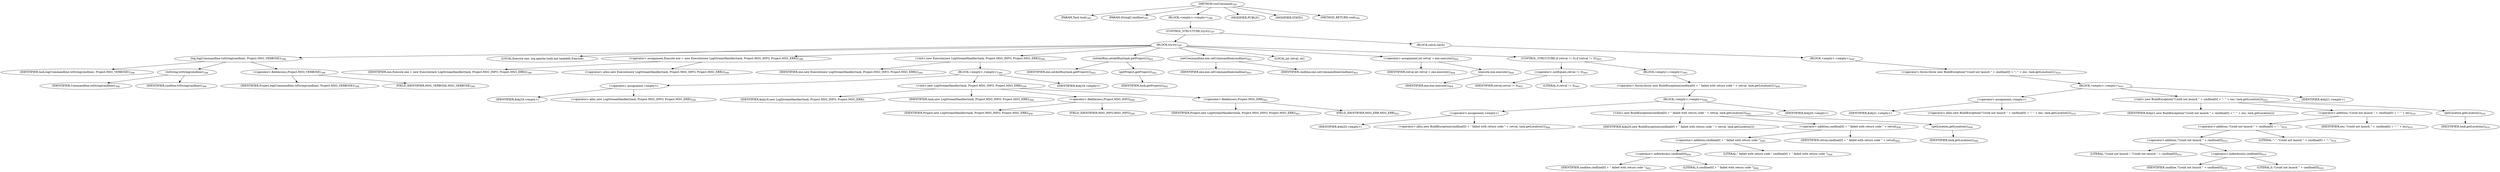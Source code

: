 digraph "runCommand" {  
"940" [label = <(METHOD,runCommand)<SUB>395</SUB>> ]
"941" [label = <(PARAM,Task task)<SUB>395</SUB>> ]
"942" [label = <(PARAM,String[] cmdline)<SUB>395</SUB>> ]
"943" [label = <(BLOCK,&lt;empty&gt;,&lt;empty&gt;)<SUB>396</SUB>> ]
"944" [label = <(CONTROL_STRUCTURE,try,try)<SUB>397</SUB>> ]
"945" [label = <(BLOCK,try,try)<SUB>397</SUB>> ]
"946" [label = <(log,log(Commandline.toString(cmdline), Project.MSG_VERBOSE))<SUB>398</SUB>> ]
"947" [label = <(IDENTIFIER,task,log(Commandline.toString(cmdline), Project.MSG_VERBOSE))<SUB>398</SUB>> ]
"948" [label = <(toString,toString(cmdline))<SUB>398</SUB>> ]
"949" [label = <(IDENTIFIER,Commandline,toString(cmdline))<SUB>398</SUB>> ]
"950" [label = <(IDENTIFIER,cmdline,toString(cmdline))<SUB>398</SUB>> ]
"951" [label = <(&lt;operator&gt;.fieldAccess,Project.MSG_VERBOSE)<SUB>398</SUB>> ]
"952" [label = <(IDENTIFIER,Project,log(Commandline.toString(cmdline), Project.MSG_VERBOSE))<SUB>398</SUB>> ]
"953" [label = <(FIELD_IDENTIFIER,MSG_VERBOSE,MSG_VERBOSE)<SUB>398</SUB>> ]
"33" [label = <(LOCAL,Execute exe: org.apache.tools.ant.taskdefs.Execute)> ]
"954" [label = <(&lt;operator&gt;.assignment,Execute exe = new Execute(new LogStreamHandler(task, Project.MSG_INFO, Project.MSG_ERR)))<SUB>399</SUB>> ]
"955" [label = <(IDENTIFIER,exe,Execute exe = new Execute(new LogStreamHandler(task, Project.MSG_INFO, Project.MSG_ERR)))<SUB>399</SUB>> ]
"956" [label = <(&lt;operator&gt;.alloc,new Execute(new LogStreamHandler(task, Project.MSG_INFO, Project.MSG_ERR)))<SUB>399</SUB>> ]
"957" [label = <(&lt;init&gt;,new Execute(new LogStreamHandler(task, Project.MSG_INFO, Project.MSG_ERR)))<SUB>399</SUB>> ]
"32" [label = <(IDENTIFIER,exe,new Execute(new LogStreamHandler(task, Project.MSG_INFO, Project.MSG_ERR)))<SUB>399</SUB>> ]
"958" [label = <(BLOCK,&lt;empty&gt;,&lt;empty&gt;)<SUB>399</SUB>> ]
"959" [label = <(&lt;operator&gt;.assignment,&lt;empty&gt;)> ]
"960" [label = <(IDENTIFIER,$obj18,&lt;empty&gt;)> ]
"961" [label = <(&lt;operator&gt;.alloc,new LogStreamHandler(task, Project.MSG_INFO, Project.MSG_ERR))<SUB>399</SUB>> ]
"962" [label = <(&lt;init&gt;,new LogStreamHandler(task, Project.MSG_INFO, Project.MSG_ERR))<SUB>399</SUB>> ]
"963" [label = <(IDENTIFIER,$obj18,new LogStreamHandler(task, Project.MSG_INFO, Project.MSG_ERR))> ]
"964" [label = <(IDENTIFIER,task,new LogStreamHandler(task, Project.MSG_INFO, Project.MSG_ERR))<SUB>399</SUB>> ]
"965" [label = <(&lt;operator&gt;.fieldAccess,Project.MSG_INFO)<SUB>400</SUB>> ]
"966" [label = <(IDENTIFIER,Project,new LogStreamHandler(task, Project.MSG_INFO, Project.MSG_ERR))<SUB>400</SUB>> ]
"967" [label = <(FIELD_IDENTIFIER,MSG_INFO,MSG_INFO)<SUB>400</SUB>> ]
"968" [label = <(&lt;operator&gt;.fieldAccess,Project.MSG_ERR)<SUB>401</SUB>> ]
"969" [label = <(IDENTIFIER,Project,new LogStreamHandler(task, Project.MSG_INFO, Project.MSG_ERR))<SUB>401</SUB>> ]
"970" [label = <(FIELD_IDENTIFIER,MSG_ERR,MSG_ERR)<SUB>401</SUB>> ]
"971" [label = <(IDENTIFIER,$obj18,&lt;empty&gt;)> ]
"972" [label = <(setAntRun,setAntRun(task.getProject()))<SUB>402</SUB>> ]
"973" [label = <(IDENTIFIER,exe,setAntRun(task.getProject()))<SUB>402</SUB>> ]
"974" [label = <(getProject,getProject())<SUB>402</SUB>> ]
"975" [label = <(IDENTIFIER,task,getProject())<SUB>402</SUB>> ]
"976" [label = <(setCommandline,exe.setCommandline(cmdline))<SUB>403</SUB>> ]
"977" [label = <(IDENTIFIER,exe,exe.setCommandline(cmdline))<SUB>403</SUB>> ]
"978" [label = <(IDENTIFIER,cmdline,exe.setCommandline(cmdline))<SUB>403</SUB>> ]
"979" [label = <(LOCAL,int retval: int)> ]
"980" [label = <(&lt;operator&gt;.assignment,int retval = exe.execute())<SUB>404</SUB>> ]
"981" [label = <(IDENTIFIER,retval,int retval = exe.execute())<SUB>404</SUB>> ]
"982" [label = <(execute,exe.execute())<SUB>404</SUB>> ]
"983" [label = <(IDENTIFIER,exe,exe.execute())<SUB>404</SUB>> ]
"984" [label = <(CONTROL_STRUCTURE,if (retval != 0),if (retval != 0))<SUB>405</SUB>> ]
"985" [label = <(&lt;operator&gt;.notEquals,retval != 0)<SUB>405</SUB>> ]
"986" [label = <(IDENTIFIER,retval,retval != 0)<SUB>405</SUB>> ]
"987" [label = <(LITERAL,0,retval != 0)<SUB>405</SUB>> ]
"988" [label = <(BLOCK,&lt;empty&gt;,&lt;empty&gt;)<SUB>405</SUB>> ]
"989" [label = <(&lt;operator&gt;.throw,throw new BuildException(cmdline[0] + &quot; failed with return code &quot; + retval, task.getLocation());)<SUB>406</SUB>> ]
"990" [label = <(BLOCK,&lt;empty&gt;,&lt;empty&gt;)<SUB>406</SUB>> ]
"991" [label = <(&lt;operator&gt;.assignment,&lt;empty&gt;)> ]
"992" [label = <(IDENTIFIER,$obj20,&lt;empty&gt;)> ]
"993" [label = <(&lt;operator&gt;.alloc,new BuildException(cmdline[0] + &quot; failed with return code &quot; + retval, task.getLocation()))<SUB>406</SUB>> ]
"994" [label = <(&lt;init&gt;,new BuildException(cmdline[0] + &quot; failed with return code &quot; + retval, task.getLocation()))<SUB>406</SUB>> ]
"995" [label = <(IDENTIFIER,$obj20,new BuildException(cmdline[0] + &quot; failed with return code &quot; + retval, task.getLocation()))> ]
"996" [label = <(&lt;operator&gt;.addition,cmdline[0] + &quot; failed with return code &quot; + retval)<SUB>406</SUB>> ]
"997" [label = <(&lt;operator&gt;.addition,cmdline[0] + &quot; failed with return code &quot;)<SUB>406</SUB>> ]
"998" [label = <(&lt;operator&gt;.indexAccess,cmdline[0])<SUB>406</SUB>> ]
"999" [label = <(IDENTIFIER,cmdline,cmdline[0] + &quot; failed with return code &quot;)<SUB>406</SUB>> ]
"1000" [label = <(LITERAL,0,cmdline[0] + &quot; failed with return code &quot;)<SUB>406</SUB>> ]
"1001" [label = <(LITERAL,&quot; failed with return code &quot;,cmdline[0] + &quot; failed with return code &quot;)<SUB>406</SUB>> ]
"1002" [label = <(IDENTIFIER,retval,cmdline[0] + &quot; failed with return code &quot; + retval)<SUB>406</SUB>> ]
"1003" [label = <(getLocation,getLocation())<SUB>406</SUB>> ]
"1004" [label = <(IDENTIFIER,task,getLocation())<SUB>406</SUB>> ]
"1005" [label = <(IDENTIFIER,$obj20,&lt;empty&gt;)> ]
"1006" [label = <(BLOCK,catch,catch)> ]
"1007" [label = <(BLOCK,&lt;empty&gt;,&lt;empty&gt;)<SUB>409</SUB>> ]
"1008" [label = <(&lt;operator&gt;.throw,throw new BuildException(&quot;Could not launch &quot; + cmdline[0] + &quot;: &quot; + exc, task.getLocation());)<SUB>410</SUB>> ]
"1009" [label = <(BLOCK,&lt;empty&gt;,&lt;empty&gt;)<SUB>410</SUB>> ]
"1010" [label = <(&lt;operator&gt;.assignment,&lt;empty&gt;)> ]
"1011" [label = <(IDENTIFIER,$obj21,&lt;empty&gt;)> ]
"1012" [label = <(&lt;operator&gt;.alloc,new BuildException(&quot;Could not launch &quot; + cmdline[0] + &quot;: &quot; + exc, task.getLocation()))<SUB>410</SUB>> ]
"1013" [label = <(&lt;init&gt;,new BuildException(&quot;Could not launch &quot; + cmdline[0] + &quot;: &quot; + exc, task.getLocation()))<SUB>410</SUB>> ]
"1014" [label = <(IDENTIFIER,$obj21,new BuildException(&quot;Could not launch &quot; + cmdline[0] + &quot;: &quot; + exc, task.getLocation()))> ]
"1015" [label = <(&lt;operator&gt;.addition,&quot;Could not launch &quot; + cmdline[0] + &quot;: &quot; + exc)<SUB>410</SUB>> ]
"1016" [label = <(&lt;operator&gt;.addition,&quot;Could not launch &quot; + cmdline[0] + &quot;: &quot;)<SUB>410</SUB>> ]
"1017" [label = <(&lt;operator&gt;.addition,&quot;Could not launch &quot; + cmdline[0])<SUB>410</SUB>> ]
"1018" [label = <(LITERAL,&quot;Could not launch &quot;,&quot;Could not launch &quot; + cmdline[0])<SUB>410</SUB>> ]
"1019" [label = <(&lt;operator&gt;.indexAccess,cmdline[0])<SUB>410</SUB>> ]
"1020" [label = <(IDENTIFIER,cmdline,&quot;Could not launch &quot; + cmdline[0])<SUB>410</SUB>> ]
"1021" [label = <(LITERAL,0,&quot;Could not launch &quot; + cmdline[0])<SUB>410</SUB>> ]
"1022" [label = <(LITERAL,&quot;: &quot;,&quot;Could not launch &quot; + cmdline[0] + &quot;: &quot;)<SUB>410</SUB>> ]
"1023" [label = <(IDENTIFIER,exc,&quot;Could not launch &quot; + cmdline[0] + &quot;: &quot; + exc)<SUB>410</SUB>> ]
"1024" [label = <(getLocation,getLocation())<SUB>410</SUB>> ]
"1025" [label = <(IDENTIFIER,task,getLocation())<SUB>410</SUB>> ]
"1026" [label = <(IDENTIFIER,$obj21,&lt;empty&gt;)> ]
"1027" [label = <(MODIFIER,PUBLIC)> ]
"1028" [label = <(MODIFIER,STATIC)> ]
"1029" [label = <(METHOD_RETURN,void)<SUB>395</SUB>> ]
  "940" -> "941" 
  "940" -> "942" 
  "940" -> "943" 
  "940" -> "1027" 
  "940" -> "1028" 
  "940" -> "1029" 
  "943" -> "944" 
  "944" -> "945" 
  "944" -> "1006" 
  "945" -> "946" 
  "945" -> "33" 
  "945" -> "954" 
  "945" -> "957" 
  "945" -> "972" 
  "945" -> "976" 
  "945" -> "979" 
  "945" -> "980" 
  "945" -> "984" 
  "946" -> "947" 
  "946" -> "948" 
  "946" -> "951" 
  "948" -> "949" 
  "948" -> "950" 
  "951" -> "952" 
  "951" -> "953" 
  "954" -> "955" 
  "954" -> "956" 
  "957" -> "32" 
  "957" -> "958" 
  "958" -> "959" 
  "958" -> "962" 
  "958" -> "971" 
  "959" -> "960" 
  "959" -> "961" 
  "962" -> "963" 
  "962" -> "964" 
  "962" -> "965" 
  "962" -> "968" 
  "965" -> "966" 
  "965" -> "967" 
  "968" -> "969" 
  "968" -> "970" 
  "972" -> "973" 
  "972" -> "974" 
  "974" -> "975" 
  "976" -> "977" 
  "976" -> "978" 
  "980" -> "981" 
  "980" -> "982" 
  "982" -> "983" 
  "984" -> "985" 
  "984" -> "988" 
  "985" -> "986" 
  "985" -> "987" 
  "988" -> "989" 
  "989" -> "990" 
  "990" -> "991" 
  "990" -> "994" 
  "990" -> "1005" 
  "991" -> "992" 
  "991" -> "993" 
  "994" -> "995" 
  "994" -> "996" 
  "994" -> "1003" 
  "996" -> "997" 
  "996" -> "1002" 
  "997" -> "998" 
  "997" -> "1001" 
  "998" -> "999" 
  "998" -> "1000" 
  "1003" -> "1004" 
  "1006" -> "1007" 
  "1007" -> "1008" 
  "1008" -> "1009" 
  "1009" -> "1010" 
  "1009" -> "1013" 
  "1009" -> "1026" 
  "1010" -> "1011" 
  "1010" -> "1012" 
  "1013" -> "1014" 
  "1013" -> "1015" 
  "1013" -> "1024" 
  "1015" -> "1016" 
  "1015" -> "1023" 
  "1016" -> "1017" 
  "1016" -> "1022" 
  "1017" -> "1018" 
  "1017" -> "1019" 
  "1019" -> "1020" 
  "1019" -> "1021" 
  "1024" -> "1025" 
}
